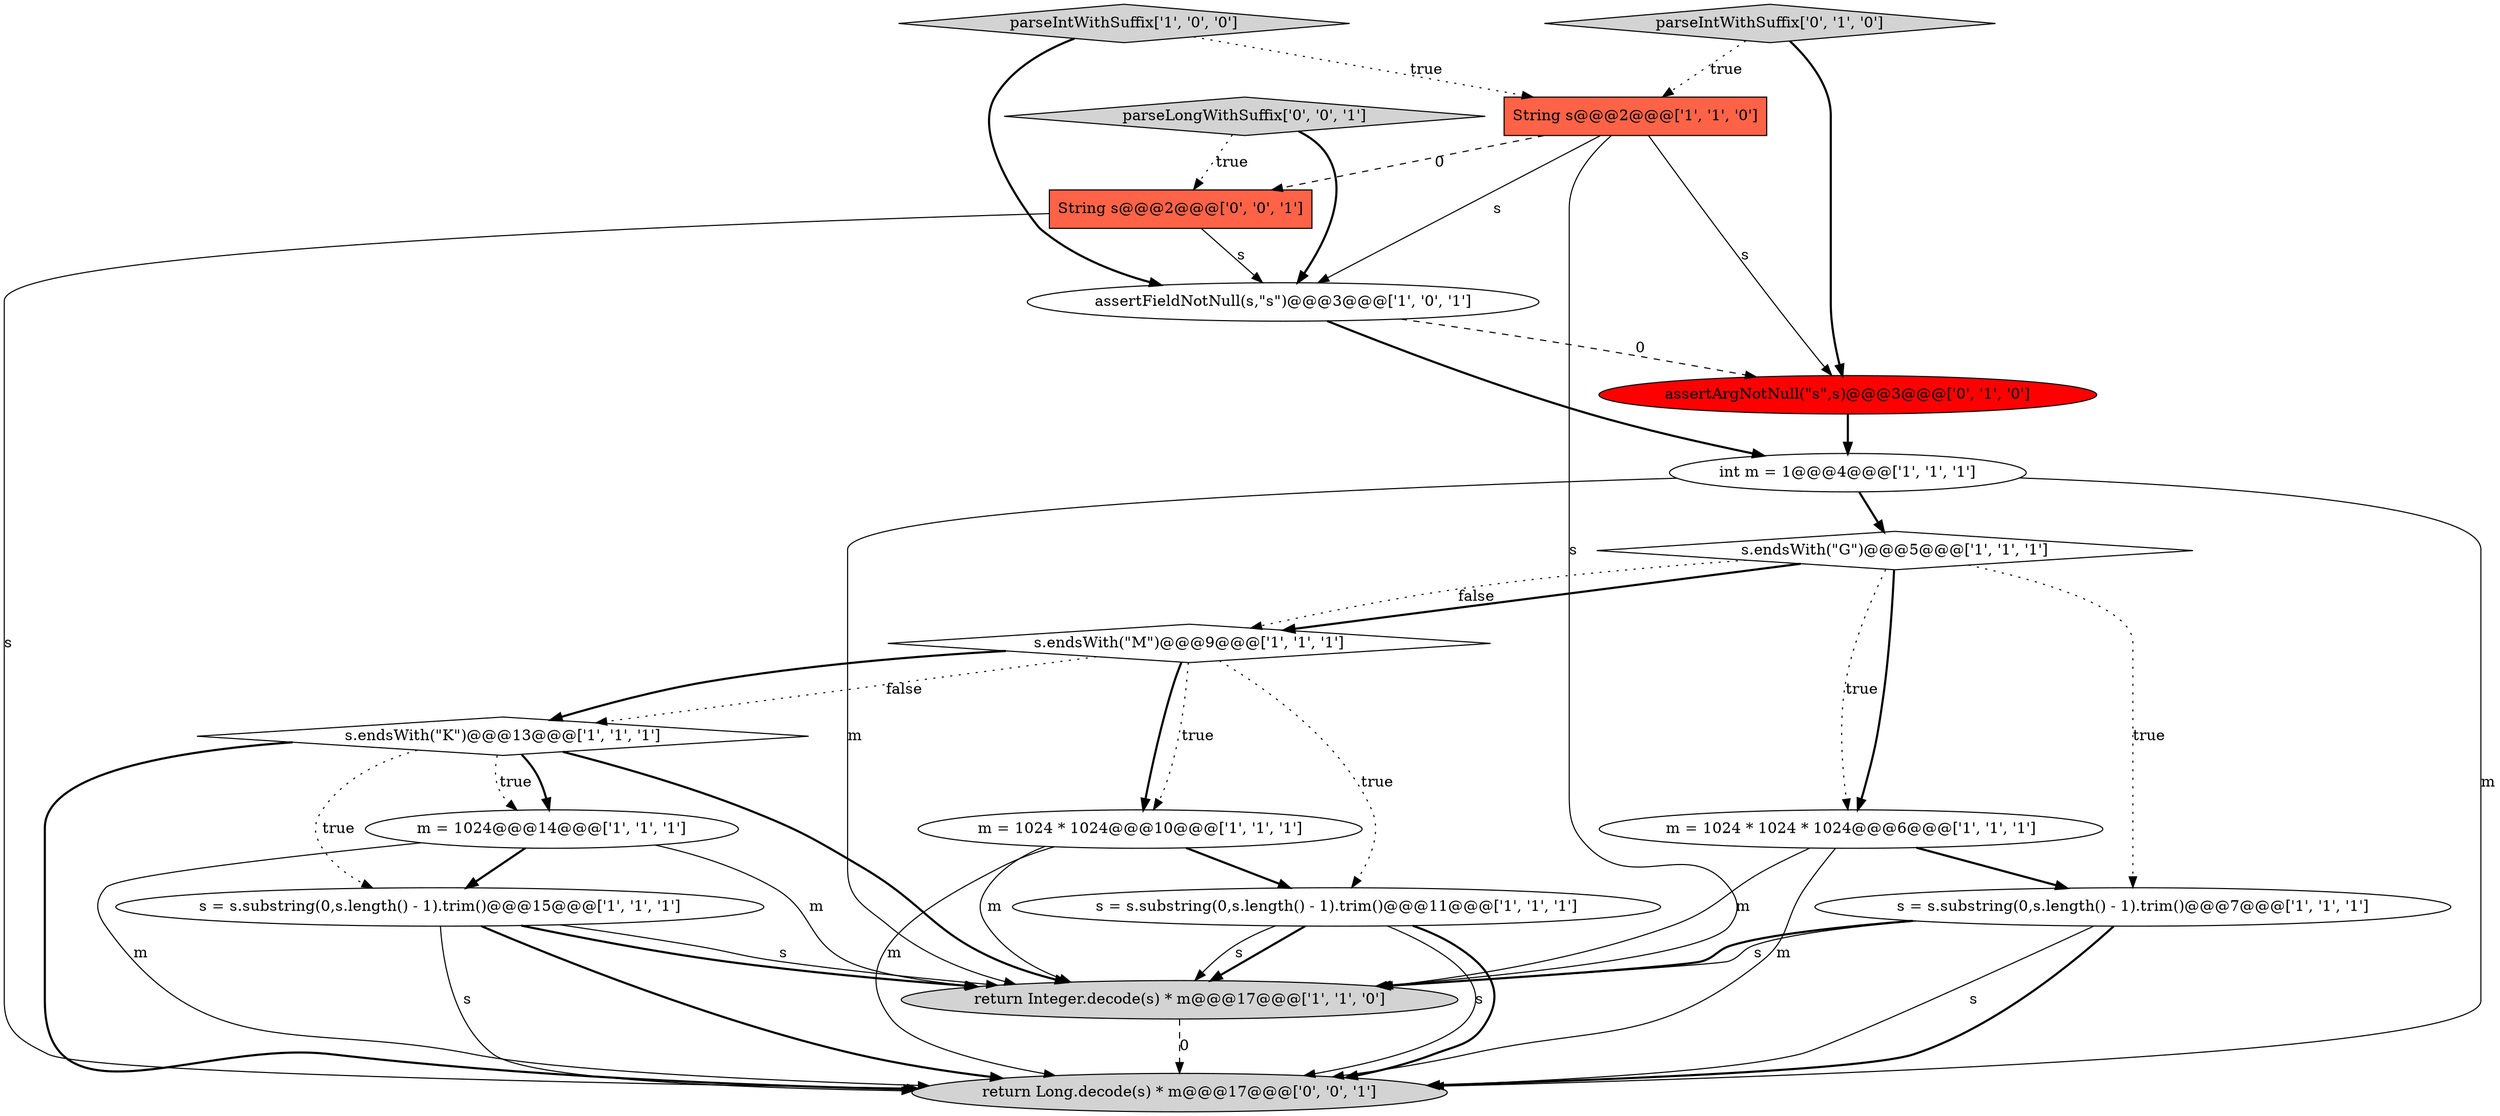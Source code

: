 digraph {
9 [style = filled, label = "m = 1024@@@14@@@['1', '1', '1']", fillcolor = white, shape = ellipse image = "AAA0AAABBB1BBB"];
15 [style = filled, label = "assertArgNotNull(\"s\",s)@@@3@@@['0', '1', '0']", fillcolor = red, shape = ellipse image = "AAA1AAABBB2BBB"];
3 [style = filled, label = "s = s.substring(0,s.length() - 1).trim()@@@7@@@['1', '1', '1']", fillcolor = white, shape = ellipse image = "AAA0AAABBB1BBB"];
18 [style = filled, label = "parseLongWithSuffix['0', '0', '1']", fillcolor = lightgray, shape = diamond image = "AAA0AAABBB3BBB"];
8 [style = filled, label = "s.endsWith(\"M\")@@@9@@@['1', '1', '1']", fillcolor = white, shape = diamond image = "AAA0AAABBB1BBB"];
12 [style = filled, label = "int m = 1@@@4@@@['1', '1', '1']", fillcolor = white, shape = ellipse image = "AAA0AAABBB1BBB"];
13 [style = filled, label = "assertFieldNotNull(s,\"s\")@@@3@@@['1', '0', '1']", fillcolor = white, shape = ellipse image = "AAA0AAABBB1BBB"];
10 [style = filled, label = "s = s.substring(0,s.length() - 1).trim()@@@15@@@['1', '1', '1']", fillcolor = white, shape = ellipse image = "AAA0AAABBB1BBB"];
11 [style = filled, label = "return Integer.decode(s) * m@@@17@@@['1', '1', '0']", fillcolor = lightgray, shape = ellipse image = "AAA0AAABBB1BBB"];
2 [style = filled, label = "parseIntWithSuffix['1', '0', '0']", fillcolor = lightgray, shape = diamond image = "AAA0AAABBB1BBB"];
7 [style = filled, label = "s = s.substring(0,s.length() - 1).trim()@@@11@@@['1', '1', '1']", fillcolor = white, shape = ellipse image = "AAA0AAABBB1BBB"];
6 [style = filled, label = "m = 1024 * 1024@@@10@@@['1', '1', '1']", fillcolor = white, shape = ellipse image = "AAA0AAABBB1BBB"];
14 [style = filled, label = "parseIntWithSuffix['0', '1', '0']", fillcolor = lightgray, shape = diamond image = "AAA0AAABBB2BBB"];
17 [style = filled, label = "String s@@@2@@@['0', '0', '1']", fillcolor = tomato, shape = box image = "AAA0AAABBB3BBB"];
5 [style = filled, label = "String s@@@2@@@['1', '1', '0']", fillcolor = tomato, shape = box image = "AAA0AAABBB1BBB"];
0 [style = filled, label = "s.endsWith(\"K\")@@@13@@@['1', '1', '1']", fillcolor = white, shape = diamond image = "AAA0AAABBB1BBB"];
1 [style = filled, label = "s.endsWith(\"G\")@@@5@@@['1', '1', '1']", fillcolor = white, shape = diamond image = "AAA0AAABBB1BBB"];
16 [style = filled, label = "return Long.decode(s) * m@@@17@@@['0', '0', '1']", fillcolor = lightgray, shape = ellipse image = "AAA0AAABBB3BBB"];
4 [style = filled, label = "m = 1024 * 1024 * 1024@@@6@@@['1', '1', '1']", fillcolor = white, shape = ellipse image = "AAA0AAABBB1BBB"];
4->3 [style = bold, label=""];
0->16 [style = bold, label=""];
1->4 [style = bold, label=""];
0->9 [style = bold, label=""];
7->11 [style = bold, label=""];
7->11 [style = solid, label="s"];
1->8 [style = bold, label=""];
5->15 [style = solid, label="s"];
0->10 [style = dotted, label="true"];
11->16 [style = dashed, label="0"];
10->16 [style = solid, label="s"];
3->11 [style = bold, label=""];
12->16 [style = solid, label="m"];
0->11 [style = bold, label=""];
8->7 [style = dotted, label="true"];
8->6 [style = bold, label=""];
1->4 [style = dotted, label="true"];
5->13 [style = solid, label="s"];
7->16 [style = solid, label="s"];
9->10 [style = bold, label=""];
3->16 [style = bold, label=""];
12->1 [style = bold, label=""];
5->11 [style = solid, label="s"];
13->15 [style = dashed, label="0"];
4->11 [style = solid, label="m"];
9->11 [style = solid, label="m"];
2->13 [style = bold, label=""];
1->3 [style = dotted, label="true"];
8->0 [style = bold, label=""];
9->16 [style = solid, label="m"];
13->12 [style = bold, label=""];
10->11 [style = bold, label=""];
1->8 [style = dotted, label="false"];
10->11 [style = solid, label="s"];
10->16 [style = bold, label=""];
8->6 [style = dotted, label="true"];
14->5 [style = dotted, label="true"];
5->17 [style = dashed, label="0"];
17->13 [style = solid, label="s"];
7->16 [style = bold, label=""];
18->13 [style = bold, label=""];
6->16 [style = solid, label="m"];
14->15 [style = bold, label=""];
15->12 [style = bold, label=""];
12->11 [style = solid, label="m"];
18->17 [style = dotted, label="true"];
6->7 [style = bold, label=""];
2->5 [style = dotted, label="true"];
3->11 [style = solid, label="s"];
6->11 [style = solid, label="m"];
8->0 [style = dotted, label="false"];
3->16 [style = solid, label="s"];
0->9 [style = dotted, label="true"];
4->16 [style = solid, label="m"];
17->16 [style = solid, label="s"];
}
